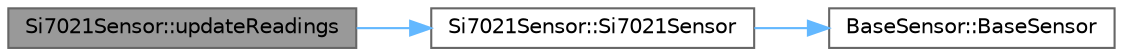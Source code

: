 digraph "Si7021Sensor::updateReadings"
{
 // LATEX_PDF_SIZE
  bgcolor="transparent";
  edge [fontname=Helvetica,fontsize=10,labelfontname=Helvetica,labelfontsize=10];
  node [fontname=Helvetica,fontsize=10,shape=box,height=0.2,width=0.4];
  rankdir="LR";
  Node1 [id="Node000001",label="Si7021Sensor::updateReadings",height=0.2,width=0.4,color="gray40", fillcolor="grey60", style="filled", fontcolor="black",tooltip="Update both temperature and humidity readings from the sensor."];
  Node1 -> Node2 [id="edge1_Node000001_Node000002",color="steelblue1",style="solid",tooltip=" "];
  Node2 [id="Node000002",label="Si7021Sensor::Si7021Sensor",height=0.2,width=0.4,color="grey40", fillcolor="white", style="filled",URL="$class_si7021_sensor.html#a20915f718bd13f65ea4b5bdfc53f6963",tooltip="Constructor for Si7021Sensor."];
  Node2 -> Node3 [id="edge2_Node000002_Node000003",color="steelblue1",style="solid",tooltip=" "];
  Node3 [id="Node000003",label="BaseSensor::BaseSensor",height=0.2,width=0.4,color="grey40", fillcolor="white", style="filled",URL="$class_base_sensor.html#a583f6418d773b6a5256c65c81b676494",tooltip="Constructor for BaseSensor."];
}
